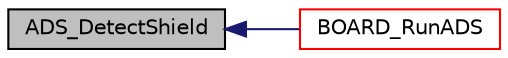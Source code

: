 digraph "ADS_DetectShield"
{
  edge [fontname="Helvetica",fontsize="10",labelfontname="Helvetica",labelfontsize="10"];
  node [fontname="Helvetica",fontsize="10",shape=record];
  rankdir="LR";
  Node44 [label="ADS_DetectShield",height=0.2,width=0.4,color="black", fillcolor="grey75", style="filled", fontcolor="black"];
  Node44 -> Node45 [dir="back",color="midnightblue",fontsize="10",style="solid",fontname="Helvetica"];
  Node45 [label="BOARD_RunADS",height=0.2,width=0.4,color="red", fillcolor="white", style="filled",URL="$qn_2auto__detection__service_8h.html#a95285f14f6707e326e523c82d926c900",tooltip="The function to register Application Name and initialte ADS. "];
}
